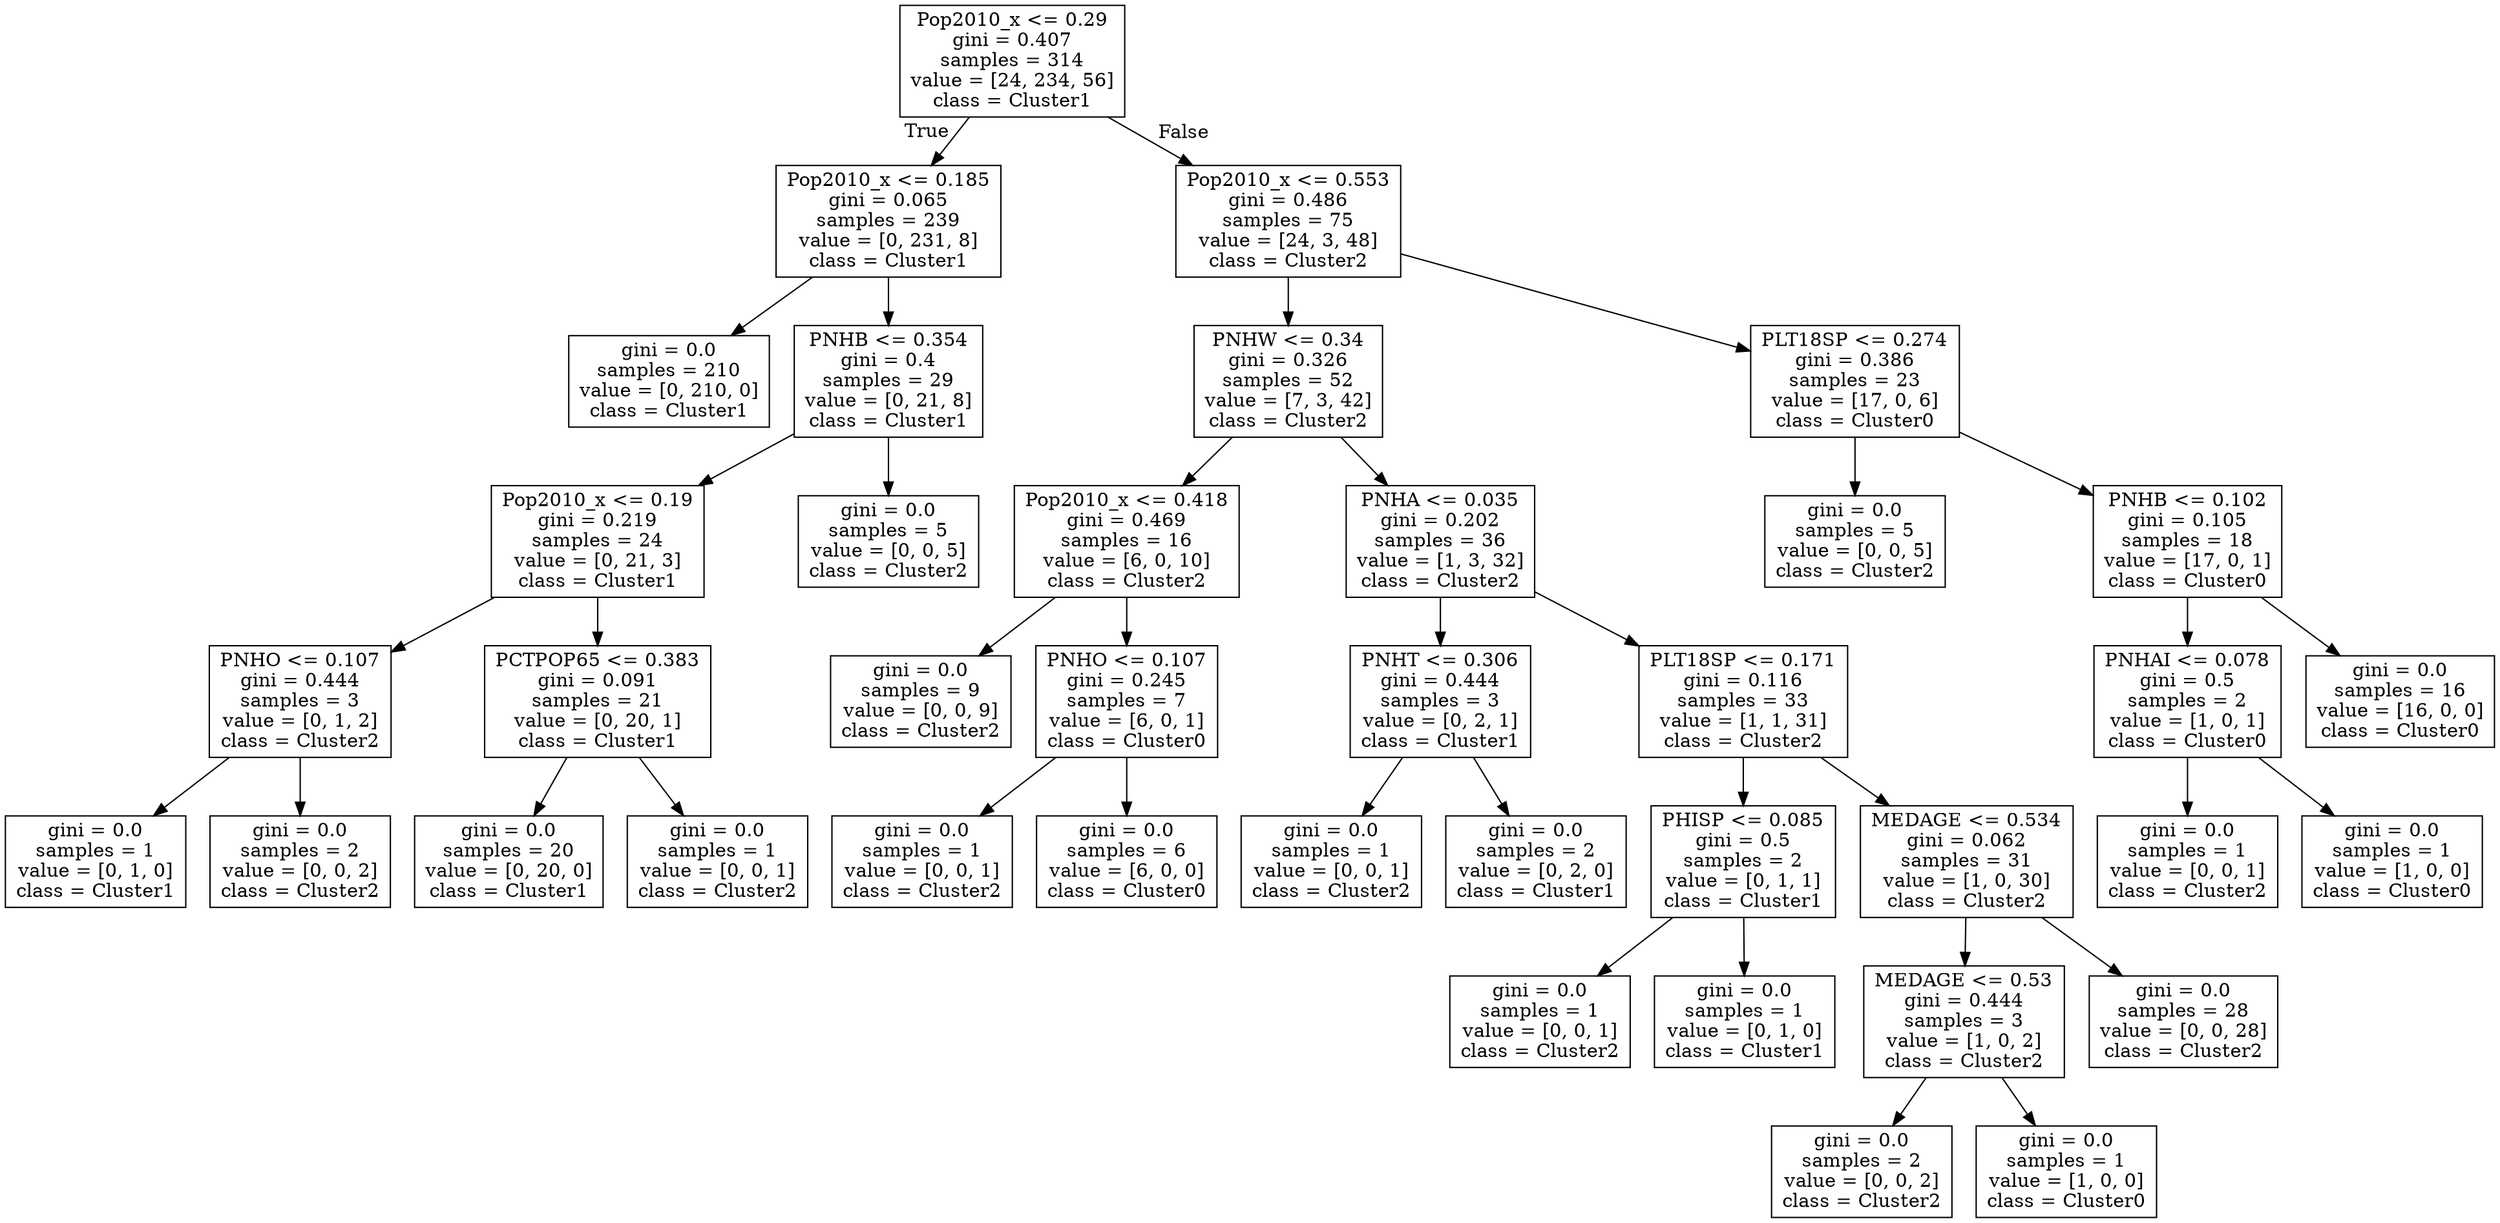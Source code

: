 digraph Tree {
node [shape=box] ;
0 [label="Pop2010_x <= 0.29\ngini = 0.407\nsamples = 314\nvalue = [24, 234, 56]\nclass = Cluster1"] ;
1 [label="Pop2010_x <= 0.185\ngini = 0.065\nsamples = 239\nvalue = [0, 231, 8]\nclass = Cluster1"] ;
0 -> 1 [labeldistance=2.5, labelangle=45, headlabel="True"] ;
2 [label="gini = 0.0\nsamples = 210\nvalue = [0, 210, 0]\nclass = Cluster1"] ;
1 -> 2 ;
3 [label="PNHB <= 0.354\ngini = 0.4\nsamples = 29\nvalue = [0, 21, 8]\nclass = Cluster1"] ;
1 -> 3 ;
4 [label="Pop2010_x <= 0.19\ngini = 0.219\nsamples = 24\nvalue = [0, 21, 3]\nclass = Cluster1"] ;
3 -> 4 ;
5 [label="PNHO <= 0.107\ngini = 0.444\nsamples = 3\nvalue = [0, 1, 2]\nclass = Cluster2"] ;
4 -> 5 ;
6 [label="gini = 0.0\nsamples = 1\nvalue = [0, 1, 0]\nclass = Cluster1"] ;
5 -> 6 ;
7 [label="gini = 0.0\nsamples = 2\nvalue = [0, 0, 2]\nclass = Cluster2"] ;
5 -> 7 ;
8 [label="PCTPOP65 <= 0.383\ngini = 0.091\nsamples = 21\nvalue = [0, 20, 1]\nclass = Cluster1"] ;
4 -> 8 ;
9 [label="gini = 0.0\nsamples = 20\nvalue = [0, 20, 0]\nclass = Cluster1"] ;
8 -> 9 ;
10 [label="gini = 0.0\nsamples = 1\nvalue = [0, 0, 1]\nclass = Cluster2"] ;
8 -> 10 ;
11 [label="gini = 0.0\nsamples = 5\nvalue = [0, 0, 5]\nclass = Cluster2"] ;
3 -> 11 ;
12 [label="Pop2010_x <= 0.553\ngini = 0.486\nsamples = 75\nvalue = [24, 3, 48]\nclass = Cluster2"] ;
0 -> 12 [labeldistance=2.5, labelangle=-45, headlabel="False"] ;
13 [label="PNHW <= 0.34\ngini = 0.326\nsamples = 52\nvalue = [7, 3, 42]\nclass = Cluster2"] ;
12 -> 13 ;
14 [label="Pop2010_x <= 0.418\ngini = 0.469\nsamples = 16\nvalue = [6, 0, 10]\nclass = Cluster2"] ;
13 -> 14 ;
15 [label="gini = 0.0\nsamples = 9\nvalue = [0, 0, 9]\nclass = Cluster2"] ;
14 -> 15 ;
16 [label="PNHO <= 0.107\ngini = 0.245\nsamples = 7\nvalue = [6, 0, 1]\nclass = Cluster0"] ;
14 -> 16 ;
17 [label="gini = 0.0\nsamples = 1\nvalue = [0, 0, 1]\nclass = Cluster2"] ;
16 -> 17 ;
18 [label="gini = 0.0\nsamples = 6\nvalue = [6, 0, 0]\nclass = Cluster0"] ;
16 -> 18 ;
19 [label="PNHA <= 0.035\ngini = 0.202\nsamples = 36\nvalue = [1, 3, 32]\nclass = Cluster2"] ;
13 -> 19 ;
20 [label="PNHT <= 0.306\ngini = 0.444\nsamples = 3\nvalue = [0, 2, 1]\nclass = Cluster1"] ;
19 -> 20 ;
21 [label="gini = 0.0\nsamples = 1\nvalue = [0, 0, 1]\nclass = Cluster2"] ;
20 -> 21 ;
22 [label="gini = 0.0\nsamples = 2\nvalue = [0, 2, 0]\nclass = Cluster1"] ;
20 -> 22 ;
23 [label="PLT18SP <= 0.171\ngini = 0.116\nsamples = 33\nvalue = [1, 1, 31]\nclass = Cluster2"] ;
19 -> 23 ;
24 [label="PHISP <= 0.085\ngini = 0.5\nsamples = 2\nvalue = [0, 1, 1]\nclass = Cluster1"] ;
23 -> 24 ;
25 [label="gini = 0.0\nsamples = 1\nvalue = [0, 0, 1]\nclass = Cluster2"] ;
24 -> 25 ;
26 [label="gini = 0.0\nsamples = 1\nvalue = [0, 1, 0]\nclass = Cluster1"] ;
24 -> 26 ;
27 [label="MEDAGE <= 0.534\ngini = 0.062\nsamples = 31\nvalue = [1, 0, 30]\nclass = Cluster2"] ;
23 -> 27 ;
28 [label="MEDAGE <= 0.53\ngini = 0.444\nsamples = 3\nvalue = [1, 0, 2]\nclass = Cluster2"] ;
27 -> 28 ;
29 [label="gini = 0.0\nsamples = 2\nvalue = [0, 0, 2]\nclass = Cluster2"] ;
28 -> 29 ;
30 [label="gini = 0.0\nsamples = 1\nvalue = [1, 0, 0]\nclass = Cluster0"] ;
28 -> 30 ;
31 [label="gini = 0.0\nsamples = 28\nvalue = [0, 0, 28]\nclass = Cluster2"] ;
27 -> 31 ;
32 [label="PLT18SP <= 0.274\ngini = 0.386\nsamples = 23\nvalue = [17, 0, 6]\nclass = Cluster0"] ;
12 -> 32 ;
33 [label="gini = 0.0\nsamples = 5\nvalue = [0, 0, 5]\nclass = Cluster2"] ;
32 -> 33 ;
34 [label="PNHB <= 0.102\ngini = 0.105\nsamples = 18\nvalue = [17, 0, 1]\nclass = Cluster0"] ;
32 -> 34 ;
35 [label="PNHAI <= 0.078\ngini = 0.5\nsamples = 2\nvalue = [1, 0, 1]\nclass = Cluster0"] ;
34 -> 35 ;
36 [label="gini = 0.0\nsamples = 1\nvalue = [0, 0, 1]\nclass = Cluster2"] ;
35 -> 36 ;
37 [label="gini = 0.0\nsamples = 1\nvalue = [1, 0, 0]\nclass = Cluster0"] ;
35 -> 37 ;
38 [label="gini = 0.0\nsamples = 16\nvalue = [16, 0, 0]\nclass = Cluster0"] ;
34 -> 38 ;
}

